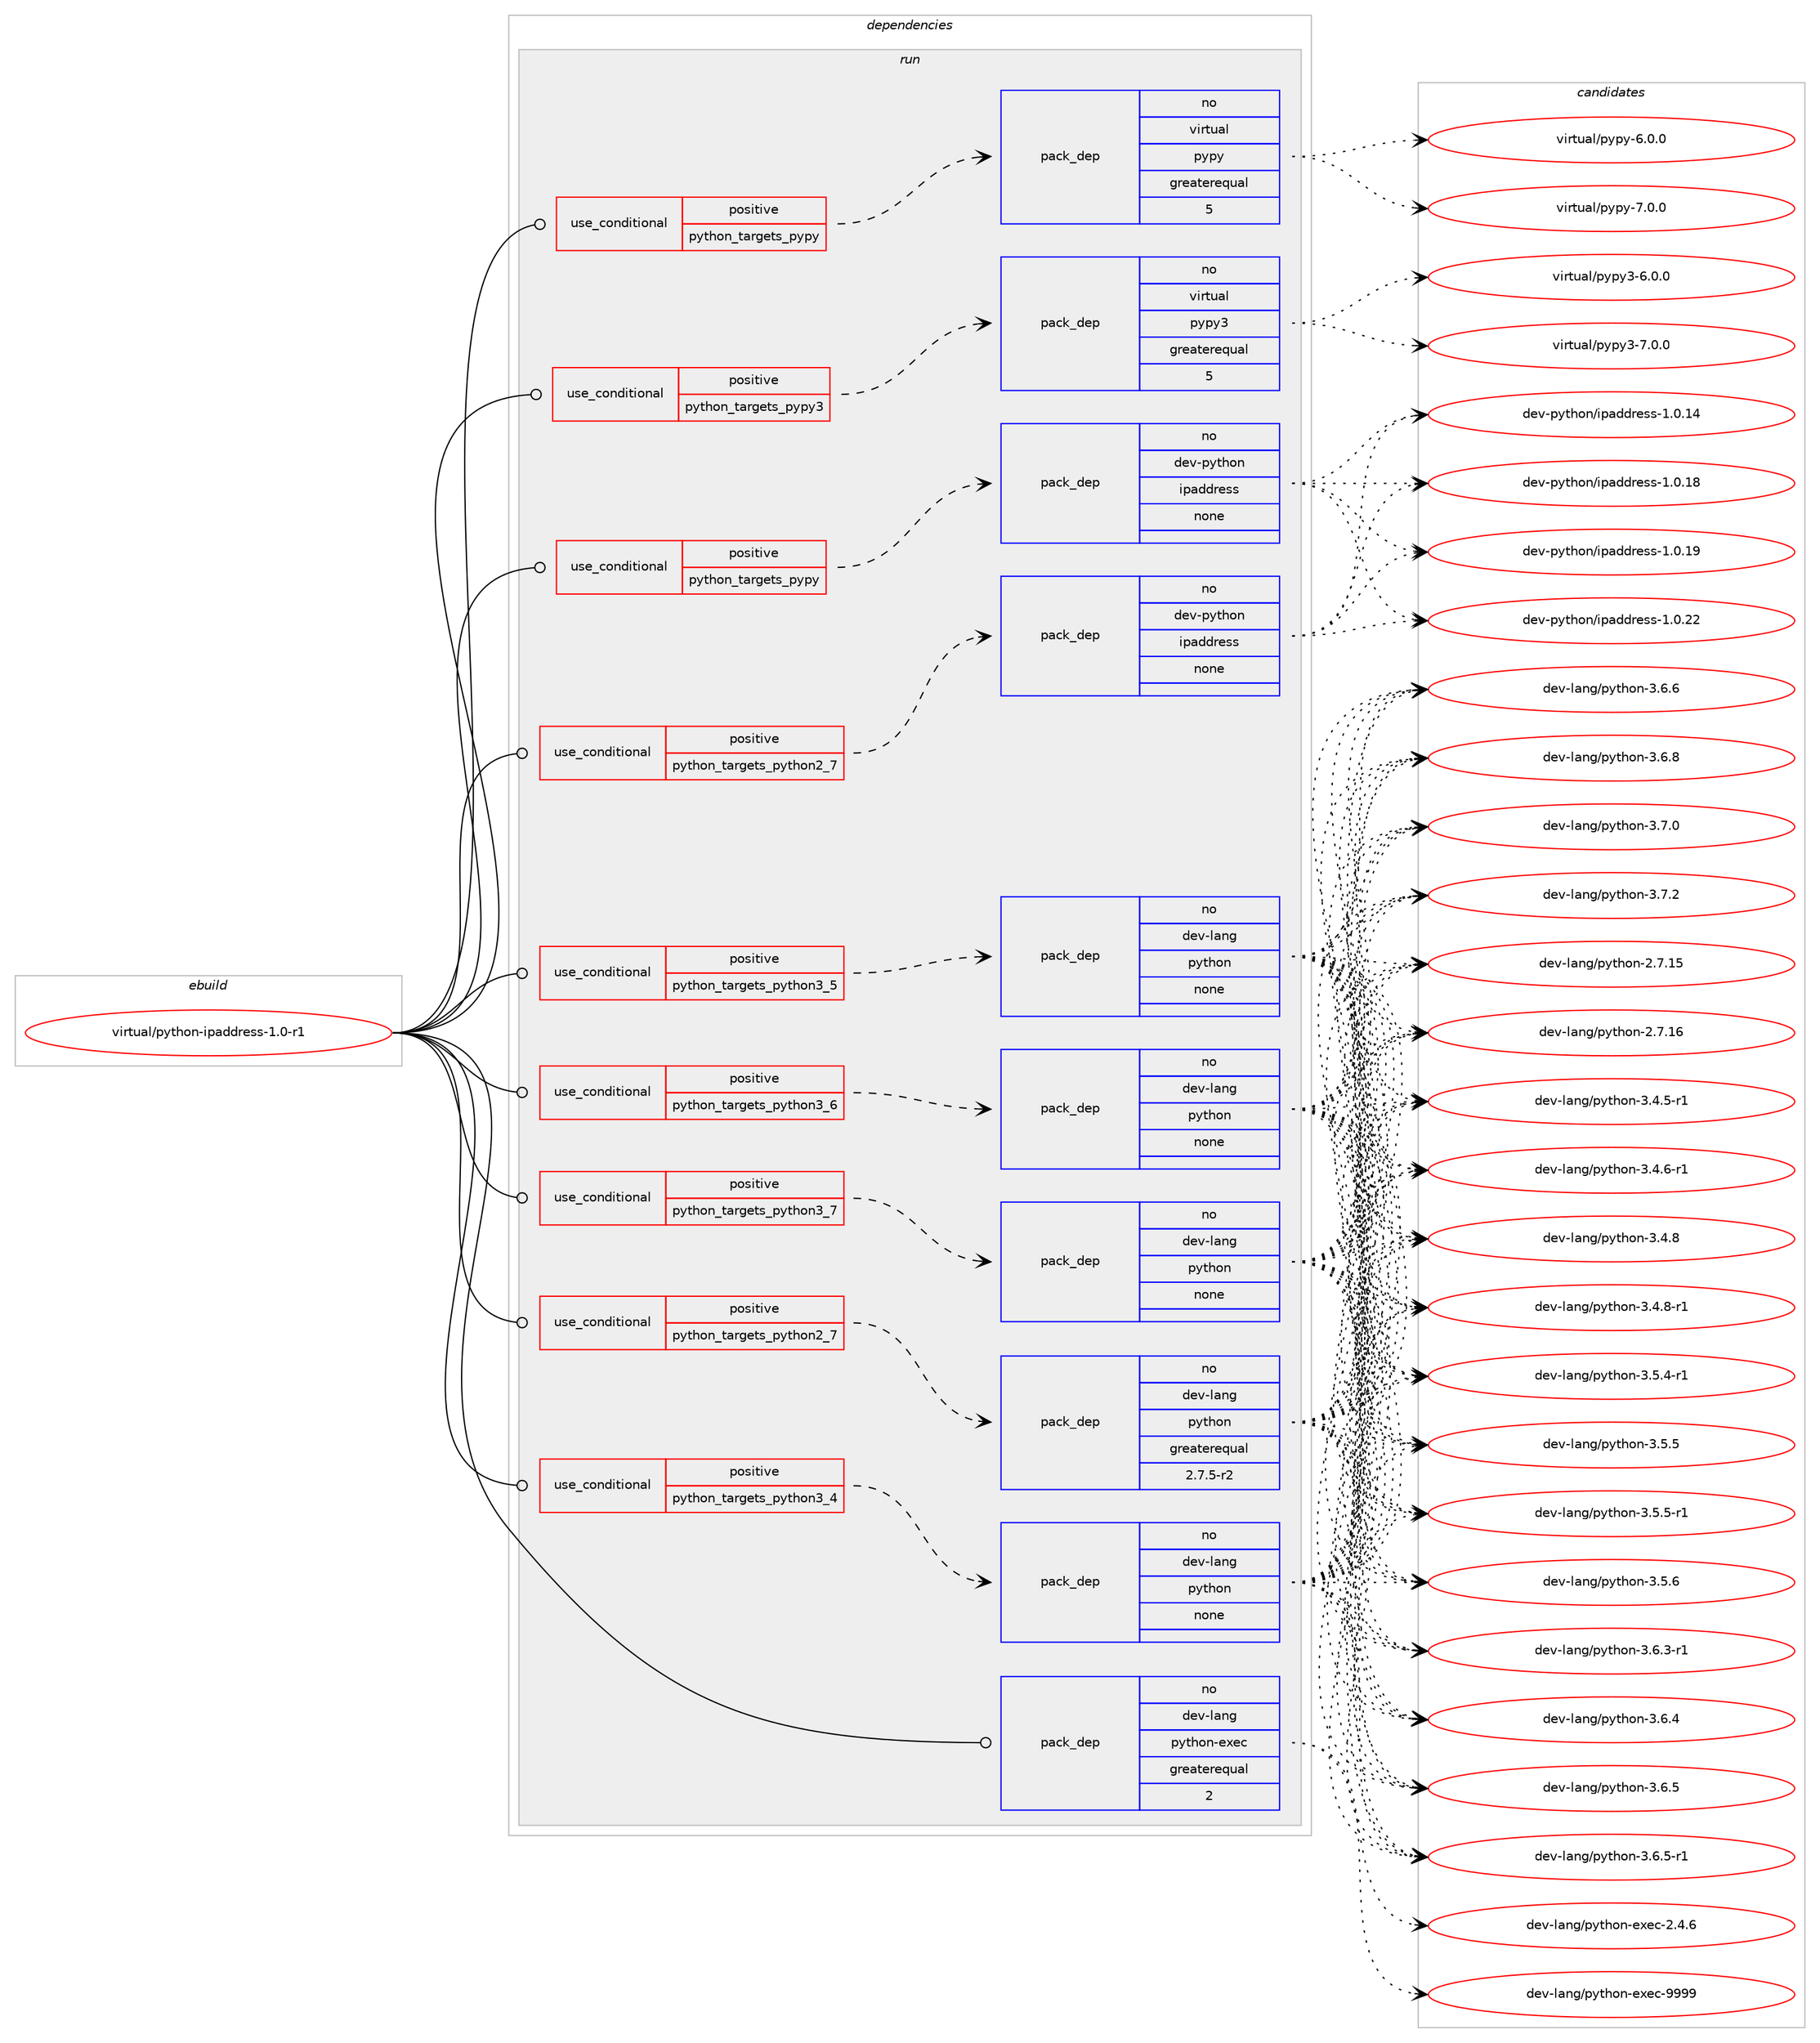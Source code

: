 digraph prolog {

# *************
# Graph options
# *************

newrank=true;
concentrate=true;
compound=true;
graph [rankdir=LR,fontname=Helvetica,fontsize=10,ranksep=1.5];#, ranksep=2.5, nodesep=0.2];
edge  [arrowhead=vee];
node  [fontname=Helvetica,fontsize=10];

# **********
# The ebuild
# **********

subgraph cluster_leftcol {
color=gray;
rank=same;
label=<<i>ebuild</i>>;
id [label="virtual/python-ipaddress-1.0-r1", color=red, width=4, href="../virtual/python-ipaddress-1.0-r1.svg"];
}

# ****************
# The dependencies
# ****************

subgraph cluster_midcol {
color=gray;
label=<<i>dependencies</i>>;
subgraph cluster_compile {
fillcolor="#eeeeee";
style=filled;
label=<<i>compile</i>>;
}
subgraph cluster_compileandrun {
fillcolor="#eeeeee";
style=filled;
label=<<i>compile and run</i>>;
}
subgraph cluster_run {
fillcolor="#eeeeee";
style=filled;
label=<<i>run</i>>;
subgraph cond462716 {
dependency1743048 [label=<<TABLE BORDER="0" CELLBORDER="1" CELLSPACING="0" CELLPADDING="4"><TR><TD ROWSPAN="3" CELLPADDING="10">use_conditional</TD></TR><TR><TD>positive</TD></TR><TR><TD>python_targets_pypy</TD></TR></TABLE>>, shape=none, color=red];
subgraph pack1251246 {
dependency1743049 [label=<<TABLE BORDER="0" CELLBORDER="1" CELLSPACING="0" CELLPADDING="4" WIDTH="220"><TR><TD ROWSPAN="6" CELLPADDING="30">pack_dep</TD></TR><TR><TD WIDTH="110">no</TD></TR><TR><TD>dev-python</TD></TR><TR><TD>ipaddress</TD></TR><TR><TD>none</TD></TR><TR><TD></TD></TR></TABLE>>, shape=none, color=blue];
}
dependency1743048:e -> dependency1743049:w [weight=20,style="dashed",arrowhead="vee"];
}
id:e -> dependency1743048:w [weight=20,style="solid",arrowhead="odot"];
subgraph cond462717 {
dependency1743050 [label=<<TABLE BORDER="0" CELLBORDER="1" CELLSPACING="0" CELLPADDING="4"><TR><TD ROWSPAN="3" CELLPADDING="10">use_conditional</TD></TR><TR><TD>positive</TD></TR><TR><TD>python_targets_pypy</TD></TR></TABLE>>, shape=none, color=red];
subgraph pack1251247 {
dependency1743051 [label=<<TABLE BORDER="0" CELLBORDER="1" CELLSPACING="0" CELLPADDING="4" WIDTH="220"><TR><TD ROWSPAN="6" CELLPADDING="30">pack_dep</TD></TR><TR><TD WIDTH="110">no</TD></TR><TR><TD>virtual</TD></TR><TR><TD>pypy</TD></TR><TR><TD>greaterequal</TD></TR><TR><TD>5</TD></TR></TABLE>>, shape=none, color=blue];
}
dependency1743050:e -> dependency1743051:w [weight=20,style="dashed",arrowhead="vee"];
}
id:e -> dependency1743050:w [weight=20,style="solid",arrowhead="odot"];
subgraph cond462718 {
dependency1743052 [label=<<TABLE BORDER="0" CELLBORDER="1" CELLSPACING="0" CELLPADDING="4"><TR><TD ROWSPAN="3" CELLPADDING="10">use_conditional</TD></TR><TR><TD>positive</TD></TR><TR><TD>python_targets_pypy3</TD></TR></TABLE>>, shape=none, color=red];
subgraph pack1251248 {
dependency1743053 [label=<<TABLE BORDER="0" CELLBORDER="1" CELLSPACING="0" CELLPADDING="4" WIDTH="220"><TR><TD ROWSPAN="6" CELLPADDING="30">pack_dep</TD></TR><TR><TD WIDTH="110">no</TD></TR><TR><TD>virtual</TD></TR><TR><TD>pypy3</TD></TR><TR><TD>greaterequal</TD></TR><TR><TD>5</TD></TR></TABLE>>, shape=none, color=blue];
}
dependency1743052:e -> dependency1743053:w [weight=20,style="dashed",arrowhead="vee"];
}
id:e -> dependency1743052:w [weight=20,style="solid",arrowhead="odot"];
subgraph cond462719 {
dependency1743054 [label=<<TABLE BORDER="0" CELLBORDER="1" CELLSPACING="0" CELLPADDING="4"><TR><TD ROWSPAN="3" CELLPADDING="10">use_conditional</TD></TR><TR><TD>positive</TD></TR><TR><TD>python_targets_python2_7</TD></TR></TABLE>>, shape=none, color=red];
subgraph pack1251249 {
dependency1743055 [label=<<TABLE BORDER="0" CELLBORDER="1" CELLSPACING="0" CELLPADDING="4" WIDTH="220"><TR><TD ROWSPAN="6" CELLPADDING="30">pack_dep</TD></TR><TR><TD WIDTH="110">no</TD></TR><TR><TD>dev-lang</TD></TR><TR><TD>python</TD></TR><TR><TD>greaterequal</TD></TR><TR><TD>2.7.5-r2</TD></TR></TABLE>>, shape=none, color=blue];
}
dependency1743054:e -> dependency1743055:w [weight=20,style="dashed",arrowhead="vee"];
}
id:e -> dependency1743054:w [weight=20,style="solid",arrowhead="odot"];
subgraph cond462720 {
dependency1743056 [label=<<TABLE BORDER="0" CELLBORDER="1" CELLSPACING="0" CELLPADDING="4"><TR><TD ROWSPAN="3" CELLPADDING="10">use_conditional</TD></TR><TR><TD>positive</TD></TR><TR><TD>python_targets_python2_7</TD></TR></TABLE>>, shape=none, color=red];
subgraph pack1251250 {
dependency1743057 [label=<<TABLE BORDER="0" CELLBORDER="1" CELLSPACING="0" CELLPADDING="4" WIDTH="220"><TR><TD ROWSPAN="6" CELLPADDING="30">pack_dep</TD></TR><TR><TD WIDTH="110">no</TD></TR><TR><TD>dev-python</TD></TR><TR><TD>ipaddress</TD></TR><TR><TD>none</TD></TR><TR><TD></TD></TR></TABLE>>, shape=none, color=blue];
}
dependency1743056:e -> dependency1743057:w [weight=20,style="dashed",arrowhead="vee"];
}
id:e -> dependency1743056:w [weight=20,style="solid",arrowhead="odot"];
subgraph cond462721 {
dependency1743058 [label=<<TABLE BORDER="0" CELLBORDER="1" CELLSPACING="0" CELLPADDING="4"><TR><TD ROWSPAN="3" CELLPADDING="10">use_conditional</TD></TR><TR><TD>positive</TD></TR><TR><TD>python_targets_python3_4</TD></TR></TABLE>>, shape=none, color=red];
subgraph pack1251251 {
dependency1743059 [label=<<TABLE BORDER="0" CELLBORDER="1" CELLSPACING="0" CELLPADDING="4" WIDTH="220"><TR><TD ROWSPAN="6" CELLPADDING="30">pack_dep</TD></TR><TR><TD WIDTH="110">no</TD></TR><TR><TD>dev-lang</TD></TR><TR><TD>python</TD></TR><TR><TD>none</TD></TR><TR><TD></TD></TR></TABLE>>, shape=none, color=blue];
}
dependency1743058:e -> dependency1743059:w [weight=20,style="dashed",arrowhead="vee"];
}
id:e -> dependency1743058:w [weight=20,style="solid",arrowhead="odot"];
subgraph cond462722 {
dependency1743060 [label=<<TABLE BORDER="0" CELLBORDER="1" CELLSPACING="0" CELLPADDING="4"><TR><TD ROWSPAN="3" CELLPADDING="10">use_conditional</TD></TR><TR><TD>positive</TD></TR><TR><TD>python_targets_python3_5</TD></TR></TABLE>>, shape=none, color=red];
subgraph pack1251252 {
dependency1743061 [label=<<TABLE BORDER="0" CELLBORDER="1" CELLSPACING="0" CELLPADDING="4" WIDTH="220"><TR><TD ROWSPAN="6" CELLPADDING="30">pack_dep</TD></TR><TR><TD WIDTH="110">no</TD></TR><TR><TD>dev-lang</TD></TR><TR><TD>python</TD></TR><TR><TD>none</TD></TR><TR><TD></TD></TR></TABLE>>, shape=none, color=blue];
}
dependency1743060:e -> dependency1743061:w [weight=20,style="dashed",arrowhead="vee"];
}
id:e -> dependency1743060:w [weight=20,style="solid",arrowhead="odot"];
subgraph cond462723 {
dependency1743062 [label=<<TABLE BORDER="0" CELLBORDER="1" CELLSPACING="0" CELLPADDING="4"><TR><TD ROWSPAN="3" CELLPADDING="10">use_conditional</TD></TR><TR><TD>positive</TD></TR><TR><TD>python_targets_python3_6</TD></TR></TABLE>>, shape=none, color=red];
subgraph pack1251253 {
dependency1743063 [label=<<TABLE BORDER="0" CELLBORDER="1" CELLSPACING="0" CELLPADDING="4" WIDTH="220"><TR><TD ROWSPAN="6" CELLPADDING="30">pack_dep</TD></TR><TR><TD WIDTH="110">no</TD></TR><TR><TD>dev-lang</TD></TR><TR><TD>python</TD></TR><TR><TD>none</TD></TR><TR><TD></TD></TR></TABLE>>, shape=none, color=blue];
}
dependency1743062:e -> dependency1743063:w [weight=20,style="dashed",arrowhead="vee"];
}
id:e -> dependency1743062:w [weight=20,style="solid",arrowhead="odot"];
subgraph cond462724 {
dependency1743064 [label=<<TABLE BORDER="0" CELLBORDER="1" CELLSPACING="0" CELLPADDING="4"><TR><TD ROWSPAN="3" CELLPADDING="10">use_conditional</TD></TR><TR><TD>positive</TD></TR><TR><TD>python_targets_python3_7</TD></TR></TABLE>>, shape=none, color=red];
subgraph pack1251254 {
dependency1743065 [label=<<TABLE BORDER="0" CELLBORDER="1" CELLSPACING="0" CELLPADDING="4" WIDTH="220"><TR><TD ROWSPAN="6" CELLPADDING="30">pack_dep</TD></TR><TR><TD WIDTH="110">no</TD></TR><TR><TD>dev-lang</TD></TR><TR><TD>python</TD></TR><TR><TD>none</TD></TR><TR><TD></TD></TR></TABLE>>, shape=none, color=blue];
}
dependency1743064:e -> dependency1743065:w [weight=20,style="dashed",arrowhead="vee"];
}
id:e -> dependency1743064:w [weight=20,style="solid",arrowhead="odot"];
subgraph pack1251255 {
dependency1743066 [label=<<TABLE BORDER="0" CELLBORDER="1" CELLSPACING="0" CELLPADDING="4" WIDTH="220"><TR><TD ROWSPAN="6" CELLPADDING="30">pack_dep</TD></TR><TR><TD WIDTH="110">no</TD></TR><TR><TD>dev-lang</TD></TR><TR><TD>python-exec</TD></TR><TR><TD>greaterequal</TD></TR><TR><TD>2</TD></TR></TABLE>>, shape=none, color=blue];
}
id:e -> dependency1743066:w [weight=20,style="solid",arrowhead="odot"];
}
}

# **************
# The candidates
# **************

subgraph cluster_choices {
rank=same;
color=gray;
label=<<i>candidates</i>>;

subgraph choice1251246 {
color=black;
nodesep=1;
choice10010111845112121116104111110471051129710010011410111511545494648464952 [label="dev-python/ipaddress-1.0.14", color=red, width=4,href="../dev-python/ipaddress-1.0.14.svg"];
choice10010111845112121116104111110471051129710010011410111511545494648464956 [label="dev-python/ipaddress-1.0.18", color=red, width=4,href="../dev-python/ipaddress-1.0.18.svg"];
choice10010111845112121116104111110471051129710010011410111511545494648464957 [label="dev-python/ipaddress-1.0.19", color=red, width=4,href="../dev-python/ipaddress-1.0.19.svg"];
choice10010111845112121116104111110471051129710010011410111511545494648465050 [label="dev-python/ipaddress-1.0.22", color=red, width=4,href="../dev-python/ipaddress-1.0.22.svg"];
dependency1743049:e -> choice10010111845112121116104111110471051129710010011410111511545494648464952:w [style=dotted,weight="100"];
dependency1743049:e -> choice10010111845112121116104111110471051129710010011410111511545494648464956:w [style=dotted,weight="100"];
dependency1743049:e -> choice10010111845112121116104111110471051129710010011410111511545494648464957:w [style=dotted,weight="100"];
dependency1743049:e -> choice10010111845112121116104111110471051129710010011410111511545494648465050:w [style=dotted,weight="100"];
}
subgraph choice1251247 {
color=black;
nodesep=1;
choice1181051141161179710847112121112121455446484648 [label="virtual/pypy-6.0.0", color=red, width=4,href="../virtual/pypy-6.0.0.svg"];
choice1181051141161179710847112121112121455546484648 [label="virtual/pypy-7.0.0", color=red, width=4,href="../virtual/pypy-7.0.0.svg"];
dependency1743051:e -> choice1181051141161179710847112121112121455446484648:w [style=dotted,weight="100"];
dependency1743051:e -> choice1181051141161179710847112121112121455546484648:w [style=dotted,weight="100"];
}
subgraph choice1251248 {
color=black;
nodesep=1;
choice118105114116117971084711212111212151455446484648 [label="virtual/pypy3-6.0.0", color=red, width=4,href="../virtual/pypy3-6.0.0.svg"];
choice118105114116117971084711212111212151455546484648 [label="virtual/pypy3-7.0.0", color=red, width=4,href="../virtual/pypy3-7.0.0.svg"];
dependency1743053:e -> choice118105114116117971084711212111212151455446484648:w [style=dotted,weight="100"];
dependency1743053:e -> choice118105114116117971084711212111212151455546484648:w [style=dotted,weight="100"];
}
subgraph choice1251249 {
color=black;
nodesep=1;
choice10010111845108971101034711212111610411111045504655464953 [label="dev-lang/python-2.7.15", color=red, width=4,href="../dev-lang/python-2.7.15.svg"];
choice10010111845108971101034711212111610411111045504655464954 [label="dev-lang/python-2.7.16", color=red, width=4,href="../dev-lang/python-2.7.16.svg"];
choice1001011184510897110103471121211161041111104551465246534511449 [label="dev-lang/python-3.4.5-r1", color=red, width=4,href="../dev-lang/python-3.4.5-r1.svg"];
choice1001011184510897110103471121211161041111104551465246544511449 [label="dev-lang/python-3.4.6-r1", color=red, width=4,href="../dev-lang/python-3.4.6-r1.svg"];
choice100101118451089711010347112121116104111110455146524656 [label="dev-lang/python-3.4.8", color=red, width=4,href="../dev-lang/python-3.4.8.svg"];
choice1001011184510897110103471121211161041111104551465246564511449 [label="dev-lang/python-3.4.8-r1", color=red, width=4,href="../dev-lang/python-3.4.8-r1.svg"];
choice1001011184510897110103471121211161041111104551465346524511449 [label="dev-lang/python-3.5.4-r1", color=red, width=4,href="../dev-lang/python-3.5.4-r1.svg"];
choice100101118451089711010347112121116104111110455146534653 [label="dev-lang/python-3.5.5", color=red, width=4,href="../dev-lang/python-3.5.5.svg"];
choice1001011184510897110103471121211161041111104551465346534511449 [label="dev-lang/python-3.5.5-r1", color=red, width=4,href="../dev-lang/python-3.5.5-r1.svg"];
choice100101118451089711010347112121116104111110455146534654 [label="dev-lang/python-3.5.6", color=red, width=4,href="../dev-lang/python-3.5.6.svg"];
choice1001011184510897110103471121211161041111104551465446514511449 [label="dev-lang/python-3.6.3-r1", color=red, width=4,href="../dev-lang/python-3.6.3-r1.svg"];
choice100101118451089711010347112121116104111110455146544652 [label="dev-lang/python-3.6.4", color=red, width=4,href="../dev-lang/python-3.6.4.svg"];
choice100101118451089711010347112121116104111110455146544653 [label="dev-lang/python-3.6.5", color=red, width=4,href="../dev-lang/python-3.6.5.svg"];
choice1001011184510897110103471121211161041111104551465446534511449 [label="dev-lang/python-3.6.5-r1", color=red, width=4,href="../dev-lang/python-3.6.5-r1.svg"];
choice100101118451089711010347112121116104111110455146544654 [label="dev-lang/python-3.6.6", color=red, width=4,href="../dev-lang/python-3.6.6.svg"];
choice100101118451089711010347112121116104111110455146544656 [label="dev-lang/python-3.6.8", color=red, width=4,href="../dev-lang/python-3.6.8.svg"];
choice100101118451089711010347112121116104111110455146554648 [label="dev-lang/python-3.7.0", color=red, width=4,href="../dev-lang/python-3.7.0.svg"];
choice100101118451089711010347112121116104111110455146554650 [label="dev-lang/python-3.7.2", color=red, width=4,href="../dev-lang/python-3.7.2.svg"];
dependency1743055:e -> choice10010111845108971101034711212111610411111045504655464953:w [style=dotted,weight="100"];
dependency1743055:e -> choice10010111845108971101034711212111610411111045504655464954:w [style=dotted,weight="100"];
dependency1743055:e -> choice1001011184510897110103471121211161041111104551465246534511449:w [style=dotted,weight="100"];
dependency1743055:e -> choice1001011184510897110103471121211161041111104551465246544511449:w [style=dotted,weight="100"];
dependency1743055:e -> choice100101118451089711010347112121116104111110455146524656:w [style=dotted,weight="100"];
dependency1743055:e -> choice1001011184510897110103471121211161041111104551465246564511449:w [style=dotted,weight="100"];
dependency1743055:e -> choice1001011184510897110103471121211161041111104551465346524511449:w [style=dotted,weight="100"];
dependency1743055:e -> choice100101118451089711010347112121116104111110455146534653:w [style=dotted,weight="100"];
dependency1743055:e -> choice1001011184510897110103471121211161041111104551465346534511449:w [style=dotted,weight="100"];
dependency1743055:e -> choice100101118451089711010347112121116104111110455146534654:w [style=dotted,weight="100"];
dependency1743055:e -> choice1001011184510897110103471121211161041111104551465446514511449:w [style=dotted,weight="100"];
dependency1743055:e -> choice100101118451089711010347112121116104111110455146544652:w [style=dotted,weight="100"];
dependency1743055:e -> choice100101118451089711010347112121116104111110455146544653:w [style=dotted,weight="100"];
dependency1743055:e -> choice1001011184510897110103471121211161041111104551465446534511449:w [style=dotted,weight="100"];
dependency1743055:e -> choice100101118451089711010347112121116104111110455146544654:w [style=dotted,weight="100"];
dependency1743055:e -> choice100101118451089711010347112121116104111110455146544656:w [style=dotted,weight="100"];
dependency1743055:e -> choice100101118451089711010347112121116104111110455146554648:w [style=dotted,weight="100"];
dependency1743055:e -> choice100101118451089711010347112121116104111110455146554650:w [style=dotted,weight="100"];
}
subgraph choice1251250 {
color=black;
nodesep=1;
choice10010111845112121116104111110471051129710010011410111511545494648464952 [label="dev-python/ipaddress-1.0.14", color=red, width=4,href="../dev-python/ipaddress-1.0.14.svg"];
choice10010111845112121116104111110471051129710010011410111511545494648464956 [label="dev-python/ipaddress-1.0.18", color=red, width=4,href="../dev-python/ipaddress-1.0.18.svg"];
choice10010111845112121116104111110471051129710010011410111511545494648464957 [label="dev-python/ipaddress-1.0.19", color=red, width=4,href="../dev-python/ipaddress-1.0.19.svg"];
choice10010111845112121116104111110471051129710010011410111511545494648465050 [label="dev-python/ipaddress-1.0.22", color=red, width=4,href="../dev-python/ipaddress-1.0.22.svg"];
dependency1743057:e -> choice10010111845112121116104111110471051129710010011410111511545494648464952:w [style=dotted,weight="100"];
dependency1743057:e -> choice10010111845112121116104111110471051129710010011410111511545494648464956:w [style=dotted,weight="100"];
dependency1743057:e -> choice10010111845112121116104111110471051129710010011410111511545494648464957:w [style=dotted,weight="100"];
dependency1743057:e -> choice10010111845112121116104111110471051129710010011410111511545494648465050:w [style=dotted,weight="100"];
}
subgraph choice1251251 {
color=black;
nodesep=1;
choice10010111845108971101034711212111610411111045504655464953 [label="dev-lang/python-2.7.15", color=red, width=4,href="../dev-lang/python-2.7.15.svg"];
choice10010111845108971101034711212111610411111045504655464954 [label="dev-lang/python-2.7.16", color=red, width=4,href="../dev-lang/python-2.7.16.svg"];
choice1001011184510897110103471121211161041111104551465246534511449 [label="dev-lang/python-3.4.5-r1", color=red, width=4,href="../dev-lang/python-3.4.5-r1.svg"];
choice1001011184510897110103471121211161041111104551465246544511449 [label="dev-lang/python-3.4.6-r1", color=red, width=4,href="../dev-lang/python-3.4.6-r1.svg"];
choice100101118451089711010347112121116104111110455146524656 [label="dev-lang/python-3.4.8", color=red, width=4,href="../dev-lang/python-3.4.8.svg"];
choice1001011184510897110103471121211161041111104551465246564511449 [label="dev-lang/python-3.4.8-r1", color=red, width=4,href="../dev-lang/python-3.4.8-r1.svg"];
choice1001011184510897110103471121211161041111104551465346524511449 [label="dev-lang/python-3.5.4-r1", color=red, width=4,href="../dev-lang/python-3.5.4-r1.svg"];
choice100101118451089711010347112121116104111110455146534653 [label="dev-lang/python-3.5.5", color=red, width=4,href="../dev-lang/python-3.5.5.svg"];
choice1001011184510897110103471121211161041111104551465346534511449 [label="dev-lang/python-3.5.5-r1", color=red, width=4,href="../dev-lang/python-3.5.5-r1.svg"];
choice100101118451089711010347112121116104111110455146534654 [label="dev-lang/python-3.5.6", color=red, width=4,href="../dev-lang/python-3.5.6.svg"];
choice1001011184510897110103471121211161041111104551465446514511449 [label="dev-lang/python-3.6.3-r1", color=red, width=4,href="../dev-lang/python-3.6.3-r1.svg"];
choice100101118451089711010347112121116104111110455146544652 [label="dev-lang/python-3.6.4", color=red, width=4,href="../dev-lang/python-3.6.4.svg"];
choice100101118451089711010347112121116104111110455146544653 [label="dev-lang/python-3.6.5", color=red, width=4,href="../dev-lang/python-3.6.5.svg"];
choice1001011184510897110103471121211161041111104551465446534511449 [label="dev-lang/python-3.6.5-r1", color=red, width=4,href="../dev-lang/python-3.6.5-r1.svg"];
choice100101118451089711010347112121116104111110455146544654 [label="dev-lang/python-3.6.6", color=red, width=4,href="../dev-lang/python-3.6.6.svg"];
choice100101118451089711010347112121116104111110455146544656 [label="dev-lang/python-3.6.8", color=red, width=4,href="../dev-lang/python-3.6.8.svg"];
choice100101118451089711010347112121116104111110455146554648 [label="dev-lang/python-3.7.0", color=red, width=4,href="../dev-lang/python-3.7.0.svg"];
choice100101118451089711010347112121116104111110455146554650 [label="dev-lang/python-3.7.2", color=red, width=4,href="../dev-lang/python-3.7.2.svg"];
dependency1743059:e -> choice10010111845108971101034711212111610411111045504655464953:w [style=dotted,weight="100"];
dependency1743059:e -> choice10010111845108971101034711212111610411111045504655464954:w [style=dotted,weight="100"];
dependency1743059:e -> choice1001011184510897110103471121211161041111104551465246534511449:w [style=dotted,weight="100"];
dependency1743059:e -> choice1001011184510897110103471121211161041111104551465246544511449:w [style=dotted,weight="100"];
dependency1743059:e -> choice100101118451089711010347112121116104111110455146524656:w [style=dotted,weight="100"];
dependency1743059:e -> choice1001011184510897110103471121211161041111104551465246564511449:w [style=dotted,weight="100"];
dependency1743059:e -> choice1001011184510897110103471121211161041111104551465346524511449:w [style=dotted,weight="100"];
dependency1743059:e -> choice100101118451089711010347112121116104111110455146534653:w [style=dotted,weight="100"];
dependency1743059:e -> choice1001011184510897110103471121211161041111104551465346534511449:w [style=dotted,weight="100"];
dependency1743059:e -> choice100101118451089711010347112121116104111110455146534654:w [style=dotted,weight="100"];
dependency1743059:e -> choice1001011184510897110103471121211161041111104551465446514511449:w [style=dotted,weight="100"];
dependency1743059:e -> choice100101118451089711010347112121116104111110455146544652:w [style=dotted,weight="100"];
dependency1743059:e -> choice100101118451089711010347112121116104111110455146544653:w [style=dotted,weight="100"];
dependency1743059:e -> choice1001011184510897110103471121211161041111104551465446534511449:w [style=dotted,weight="100"];
dependency1743059:e -> choice100101118451089711010347112121116104111110455146544654:w [style=dotted,weight="100"];
dependency1743059:e -> choice100101118451089711010347112121116104111110455146544656:w [style=dotted,weight="100"];
dependency1743059:e -> choice100101118451089711010347112121116104111110455146554648:w [style=dotted,weight="100"];
dependency1743059:e -> choice100101118451089711010347112121116104111110455146554650:w [style=dotted,weight="100"];
}
subgraph choice1251252 {
color=black;
nodesep=1;
choice10010111845108971101034711212111610411111045504655464953 [label="dev-lang/python-2.7.15", color=red, width=4,href="../dev-lang/python-2.7.15.svg"];
choice10010111845108971101034711212111610411111045504655464954 [label="dev-lang/python-2.7.16", color=red, width=4,href="../dev-lang/python-2.7.16.svg"];
choice1001011184510897110103471121211161041111104551465246534511449 [label="dev-lang/python-3.4.5-r1", color=red, width=4,href="../dev-lang/python-3.4.5-r1.svg"];
choice1001011184510897110103471121211161041111104551465246544511449 [label="dev-lang/python-3.4.6-r1", color=red, width=4,href="../dev-lang/python-3.4.6-r1.svg"];
choice100101118451089711010347112121116104111110455146524656 [label="dev-lang/python-3.4.8", color=red, width=4,href="../dev-lang/python-3.4.8.svg"];
choice1001011184510897110103471121211161041111104551465246564511449 [label="dev-lang/python-3.4.8-r1", color=red, width=4,href="../dev-lang/python-3.4.8-r1.svg"];
choice1001011184510897110103471121211161041111104551465346524511449 [label="dev-lang/python-3.5.4-r1", color=red, width=4,href="../dev-lang/python-3.5.4-r1.svg"];
choice100101118451089711010347112121116104111110455146534653 [label="dev-lang/python-3.5.5", color=red, width=4,href="../dev-lang/python-3.5.5.svg"];
choice1001011184510897110103471121211161041111104551465346534511449 [label="dev-lang/python-3.5.5-r1", color=red, width=4,href="../dev-lang/python-3.5.5-r1.svg"];
choice100101118451089711010347112121116104111110455146534654 [label="dev-lang/python-3.5.6", color=red, width=4,href="../dev-lang/python-3.5.6.svg"];
choice1001011184510897110103471121211161041111104551465446514511449 [label="dev-lang/python-3.6.3-r1", color=red, width=4,href="../dev-lang/python-3.6.3-r1.svg"];
choice100101118451089711010347112121116104111110455146544652 [label="dev-lang/python-3.6.4", color=red, width=4,href="../dev-lang/python-3.6.4.svg"];
choice100101118451089711010347112121116104111110455146544653 [label="dev-lang/python-3.6.5", color=red, width=4,href="../dev-lang/python-3.6.5.svg"];
choice1001011184510897110103471121211161041111104551465446534511449 [label="dev-lang/python-3.6.5-r1", color=red, width=4,href="../dev-lang/python-3.6.5-r1.svg"];
choice100101118451089711010347112121116104111110455146544654 [label="dev-lang/python-3.6.6", color=red, width=4,href="../dev-lang/python-3.6.6.svg"];
choice100101118451089711010347112121116104111110455146544656 [label="dev-lang/python-3.6.8", color=red, width=4,href="../dev-lang/python-3.6.8.svg"];
choice100101118451089711010347112121116104111110455146554648 [label="dev-lang/python-3.7.0", color=red, width=4,href="../dev-lang/python-3.7.0.svg"];
choice100101118451089711010347112121116104111110455146554650 [label="dev-lang/python-3.7.2", color=red, width=4,href="../dev-lang/python-3.7.2.svg"];
dependency1743061:e -> choice10010111845108971101034711212111610411111045504655464953:w [style=dotted,weight="100"];
dependency1743061:e -> choice10010111845108971101034711212111610411111045504655464954:w [style=dotted,weight="100"];
dependency1743061:e -> choice1001011184510897110103471121211161041111104551465246534511449:w [style=dotted,weight="100"];
dependency1743061:e -> choice1001011184510897110103471121211161041111104551465246544511449:w [style=dotted,weight="100"];
dependency1743061:e -> choice100101118451089711010347112121116104111110455146524656:w [style=dotted,weight="100"];
dependency1743061:e -> choice1001011184510897110103471121211161041111104551465246564511449:w [style=dotted,weight="100"];
dependency1743061:e -> choice1001011184510897110103471121211161041111104551465346524511449:w [style=dotted,weight="100"];
dependency1743061:e -> choice100101118451089711010347112121116104111110455146534653:w [style=dotted,weight="100"];
dependency1743061:e -> choice1001011184510897110103471121211161041111104551465346534511449:w [style=dotted,weight="100"];
dependency1743061:e -> choice100101118451089711010347112121116104111110455146534654:w [style=dotted,weight="100"];
dependency1743061:e -> choice1001011184510897110103471121211161041111104551465446514511449:w [style=dotted,weight="100"];
dependency1743061:e -> choice100101118451089711010347112121116104111110455146544652:w [style=dotted,weight="100"];
dependency1743061:e -> choice100101118451089711010347112121116104111110455146544653:w [style=dotted,weight="100"];
dependency1743061:e -> choice1001011184510897110103471121211161041111104551465446534511449:w [style=dotted,weight="100"];
dependency1743061:e -> choice100101118451089711010347112121116104111110455146544654:w [style=dotted,weight="100"];
dependency1743061:e -> choice100101118451089711010347112121116104111110455146544656:w [style=dotted,weight="100"];
dependency1743061:e -> choice100101118451089711010347112121116104111110455146554648:w [style=dotted,weight="100"];
dependency1743061:e -> choice100101118451089711010347112121116104111110455146554650:w [style=dotted,weight="100"];
}
subgraph choice1251253 {
color=black;
nodesep=1;
choice10010111845108971101034711212111610411111045504655464953 [label="dev-lang/python-2.7.15", color=red, width=4,href="../dev-lang/python-2.7.15.svg"];
choice10010111845108971101034711212111610411111045504655464954 [label="dev-lang/python-2.7.16", color=red, width=4,href="../dev-lang/python-2.7.16.svg"];
choice1001011184510897110103471121211161041111104551465246534511449 [label="dev-lang/python-3.4.5-r1", color=red, width=4,href="../dev-lang/python-3.4.5-r1.svg"];
choice1001011184510897110103471121211161041111104551465246544511449 [label="dev-lang/python-3.4.6-r1", color=red, width=4,href="../dev-lang/python-3.4.6-r1.svg"];
choice100101118451089711010347112121116104111110455146524656 [label="dev-lang/python-3.4.8", color=red, width=4,href="../dev-lang/python-3.4.8.svg"];
choice1001011184510897110103471121211161041111104551465246564511449 [label="dev-lang/python-3.4.8-r1", color=red, width=4,href="../dev-lang/python-3.4.8-r1.svg"];
choice1001011184510897110103471121211161041111104551465346524511449 [label="dev-lang/python-3.5.4-r1", color=red, width=4,href="../dev-lang/python-3.5.4-r1.svg"];
choice100101118451089711010347112121116104111110455146534653 [label="dev-lang/python-3.5.5", color=red, width=4,href="../dev-lang/python-3.5.5.svg"];
choice1001011184510897110103471121211161041111104551465346534511449 [label="dev-lang/python-3.5.5-r1", color=red, width=4,href="../dev-lang/python-3.5.5-r1.svg"];
choice100101118451089711010347112121116104111110455146534654 [label="dev-lang/python-3.5.6", color=red, width=4,href="../dev-lang/python-3.5.6.svg"];
choice1001011184510897110103471121211161041111104551465446514511449 [label="dev-lang/python-3.6.3-r1", color=red, width=4,href="../dev-lang/python-3.6.3-r1.svg"];
choice100101118451089711010347112121116104111110455146544652 [label="dev-lang/python-3.6.4", color=red, width=4,href="../dev-lang/python-3.6.4.svg"];
choice100101118451089711010347112121116104111110455146544653 [label="dev-lang/python-3.6.5", color=red, width=4,href="../dev-lang/python-3.6.5.svg"];
choice1001011184510897110103471121211161041111104551465446534511449 [label="dev-lang/python-3.6.5-r1", color=red, width=4,href="../dev-lang/python-3.6.5-r1.svg"];
choice100101118451089711010347112121116104111110455146544654 [label="dev-lang/python-3.6.6", color=red, width=4,href="../dev-lang/python-3.6.6.svg"];
choice100101118451089711010347112121116104111110455146544656 [label="dev-lang/python-3.6.8", color=red, width=4,href="../dev-lang/python-3.6.8.svg"];
choice100101118451089711010347112121116104111110455146554648 [label="dev-lang/python-3.7.0", color=red, width=4,href="../dev-lang/python-3.7.0.svg"];
choice100101118451089711010347112121116104111110455146554650 [label="dev-lang/python-3.7.2", color=red, width=4,href="../dev-lang/python-3.7.2.svg"];
dependency1743063:e -> choice10010111845108971101034711212111610411111045504655464953:w [style=dotted,weight="100"];
dependency1743063:e -> choice10010111845108971101034711212111610411111045504655464954:w [style=dotted,weight="100"];
dependency1743063:e -> choice1001011184510897110103471121211161041111104551465246534511449:w [style=dotted,weight="100"];
dependency1743063:e -> choice1001011184510897110103471121211161041111104551465246544511449:w [style=dotted,weight="100"];
dependency1743063:e -> choice100101118451089711010347112121116104111110455146524656:w [style=dotted,weight="100"];
dependency1743063:e -> choice1001011184510897110103471121211161041111104551465246564511449:w [style=dotted,weight="100"];
dependency1743063:e -> choice1001011184510897110103471121211161041111104551465346524511449:w [style=dotted,weight="100"];
dependency1743063:e -> choice100101118451089711010347112121116104111110455146534653:w [style=dotted,weight="100"];
dependency1743063:e -> choice1001011184510897110103471121211161041111104551465346534511449:w [style=dotted,weight="100"];
dependency1743063:e -> choice100101118451089711010347112121116104111110455146534654:w [style=dotted,weight="100"];
dependency1743063:e -> choice1001011184510897110103471121211161041111104551465446514511449:w [style=dotted,weight="100"];
dependency1743063:e -> choice100101118451089711010347112121116104111110455146544652:w [style=dotted,weight="100"];
dependency1743063:e -> choice100101118451089711010347112121116104111110455146544653:w [style=dotted,weight="100"];
dependency1743063:e -> choice1001011184510897110103471121211161041111104551465446534511449:w [style=dotted,weight="100"];
dependency1743063:e -> choice100101118451089711010347112121116104111110455146544654:w [style=dotted,weight="100"];
dependency1743063:e -> choice100101118451089711010347112121116104111110455146544656:w [style=dotted,weight="100"];
dependency1743063:e -> choice100101118451089711010347112121116104111110455146554648:w [style=dotted,weight="100"];
dependency1743063:e -> choice100101118451089711010347112121116104111110455146554650:w [style=dotted,weight="100"];
}
subgraph choice1251254 {
color=black;
nodesep=1;
choice10010111845108971101034711212111610411111045504655464953 [label="dev-lang/python-2.7.15", color=red, width=4,href="../dev-lang/python-2.7.15.svg"];
choice10010111845108971101034711212111610411111045504655464954 [label="dev-lang/python-2.7.16", color=red, width=4,href="../dev-lang/python-2.7.16.svg"];
choice1001011184510897110103471121211161041111104551465246534511449 [label="dev-lang/python-3.4.5-r1", color=red, width=4,href="../dev-lang/python-3.4.5-r1.svg"];
choice1001011184510897110103471121211161041111104551465246544511449 [label="dev-lang/python-3.4.6-r1", color=red, width=4,href="../dev-lang/python-3.4.6-r1.svg"];
choice100101118451089711010347112121116104111110455146524656 [label="dev-lang/python-3.4.8", color=red, width=4,href="../dev-lang/python-3.4.8.svg"];
choice1001011184510897110103471121211161041111104551465246564511449 [label="dev-lang/python-3.4.8-r1", color=red, width=4,href="../dev-lang/python-3.4.8-r1.svg"];
choice1001011184510897110103471121211161041111104551465346524511449 [label="dev-lang/python-3.5.4-r1", color=red, width=4,href="../dev-lang/python-3.5.4-r1.svg"];
choice100101118451089711010347112121116104111110455146534653 [label="dev-lang/python-3.5.5", color=red, width=4,href="../dev-lang/python-3.5.5.svg"];
choice1001011184510897110103471121211161041111104551465346534511449 [label="dev-lang/python-3.5.5-r1", color=red, width=4,href="../dev-lang/python-3.5.5-r1.svg"];
choice100101118451089711010347112121116104111110455146534654 [label="dev-lang/python-3.5.6", color=red, width=4,href="../dev-lang/python-3.5.6.svg"];
choice1001011184510897110103471121211161041111104551465446514511449 [label="dev-lang/python-3.6.3-r1", color=red, width=4,href="../dev-lang/python-3.6.3-r1.svg"];
choice100101118451089711010347112121116104111110455146544652 [label="dev-lang/python-3.6.4", color=red, width=4,href="../dev-lang/python-3.6.4.svg"];
choice100101118451089711010347112121116104111110455146544653 [label="dev-lang/python-3.6.5", color=red, width=4,href="../dev-lang/python-3.6.5.svg"];
choice1001011184510897110103471121211161041111104551465446534511449 [label="dev-lang/python-3.6.5-r1", color=red, width=4,href="../dev-lang/python-3.6.5-r1.svg"];
choice100101118451089711010347112121116104111110455146544654 [label="dev-lang/python-3.6.6", color=red, width=4,href="../dev-lang/python-3.6.6.svg"];
choice100101118451089711010347112121116104111110455146544656 [label="dev-lang/python-3.6.8", color=red, width=4,href="../dev-lang/python-3.6.8.svg"];
choice100101118451089711010347112121116104111110455146554648 [label="dev-lang/python-3.7.0", color=red, width=4,href="../dev-lang/python-3.7.0.svg"];
choice100101118451089711010347112121116104111110455146554650 [label="dev-lang/python-3.7.2", color=red, width=4,href="../dev-lang/python-3.7.2.svg"];
dependency1743065:e -> choice10010111845108971101034711212111610411111045504655464953:w [style=dotted,weight="100"];
dependency1743065:e -> choice10010111845108971101034711212111610411111045504655464954:w [style=dotted,weight="100"];
dependency1743065:e -> choice1001011184510897110103471121211161041111104551465246534511449:w [style=dotted,weight="100"];
dependency1743065:e -> choice1001011184510897110103471121211161041111104551465246544511449:w [style=dotted,weight="100"];
dependency1743065:e -> choice100101118451089711010347112121116104111110455146524656:w [style=dotted,weight="100"];
dependency1743065:e -> choice1001011184510897110103471121211161041111104551465246564511449:w [style=dotted,weight="100"];
dependency1743065:e -> choice1001011184510897110103471121211161041111104551465346524511449:w [style=dotted,weight="100"];
dependency1743065:e -> choice100101118451089711010347112121116104111110455146534653:w [style=dotted,weight="100"];
dependency1743065:e -> choice1001011184510897110103471121211161041111104551465346534511449:w [style=dotted,weight="100"];
dependency1743065:e -> choice100101118451089711010347112121116104111110455146534654:w [style=dotted,weight="100"];
dependency1743065:e -> choice1001011184510897110103471121211161041111104551465446514511449:w [style=dotted,weight="100"];
dependency1743065:e -> choice100101118451089711010347112121116104111110455146544652:w [style=dotted,weight="100"];
dependency1743065:e -> choice100101118451089711010347112121116104111110455146544653:w [style=dotted,weight="100"];
dependency1743065:e -> choice1001011184510897110103471121211161041111104551465446534511449:w [style=dotted,weight="100"];
dependency1743065:e -> choice100101118451089711010347112121116104111110455146544654:w [style=dotted,weight="100"];
dependency1743065:e -> choice100101118451089711010347112121116104111110455146544656:w [style=dotted,weight="100"];
dependency1743065:e -> choice100101118451089711010347112121116104111110455146554648:w [style=dotted,weight="100"];
dependency1743065:e -> choice100101118451089711010347112121116104111110455146554650:w [style=dotted,weight="100"];
}
subgraph choice1251255 {
color=black;
nodesep=1;
choice1001011184510897110103471121211161041111104510112010199455046524654 [label="dev-lang/python-exec-2.4.6", color=red, width=4,href="../dev-lang/python-exec-2.4.6.svg"];
choice10010111845108971101034711212111610411111045101120101994557575757 [label="dev-lang/python-exec-9999", color=red, width=4,href="../dev-lang/python-exec-9999.svg"];
dependency1743066:e -> choice1001011184510897110103471121211161041111104510112010199455046524654:w [style=dotted,weight="100"];
dependency1743066:e -> choice10010111845108971101034711212111610411111045101120101994557575757:w [style=dotted,weight="100"];
}
}

}
